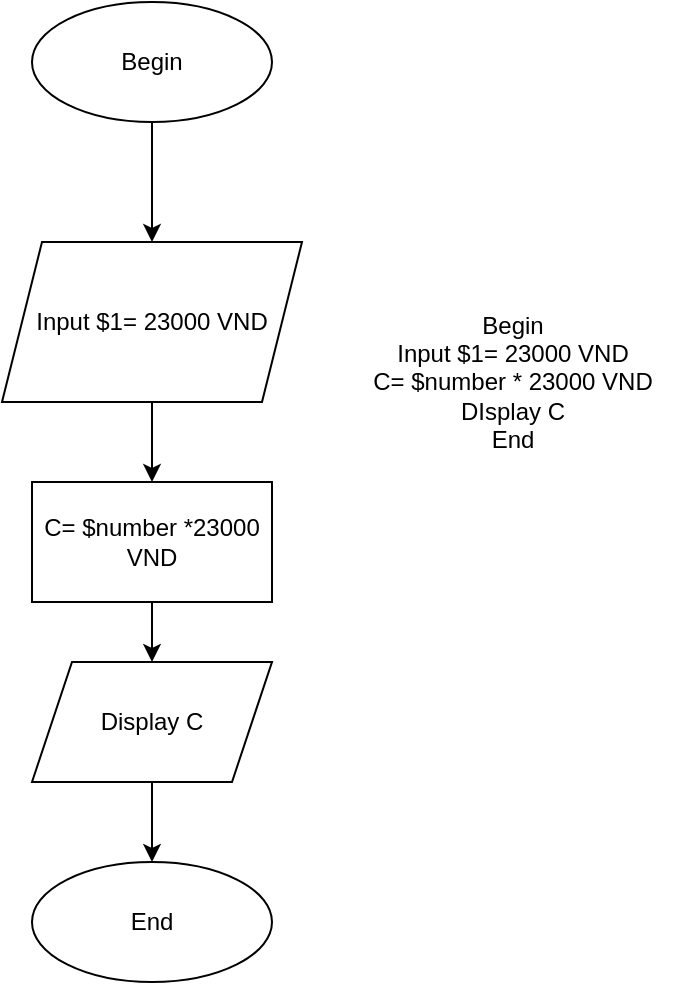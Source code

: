 <mxfile version="20.2.3" type="google"><diagram id="zxkvXwypukgChiO6blU-" name="Trang-1"><mxGraphModel dx="460" dy="750" grid="1" gridSize="10" guides="1" tooltips="1" connect="1" arrows="1" fold="1" page="1" pageScale="1" pageWidth="827" pageHeight="1169" math="0" shadow="0"><root><mxCell id="0"/><mxCell id="1" parent="0"/><mxCell id="Cv7elcpSNA-SBQouutKP-3" value="" style="edgeStyle=orthogonalEdgeStyle;rounded=0;orthogonalLoop=1;jettySize=auto;html=1;" edge="1" parent="1" source="Cv7elcpSNA-SBQouutKP-1" target="Cv7elcpSNA-SBQouutKP-2"><mxGeometry relative="1" as="geometry"/></mxCell><mxCell id="Cv7elcpSNA-SBQouutKP-1" value="Begin" style="ellipse;whiteSpace=wrap;html=1;" vertex="1" parent="1"><mxGeometry x="410" y="40" width="120" height="60" as="geometry"/></mxCell><mxCell id="Cv7elcpSNA-SBQouutKP-7" value="" style="edgeStyle=orthogonalEdgeStyle;rounded=0;orthogonalLoop=1;jettySize=auto;html=1;" edge="1" parent="1" source="Cv7elcpSNA-SBQouutKP-2" target="Cv7elcpSNA-SBQouutKP-6"><mxGeometry relative="1" as="geometry"/></mxCell><mxCell id="Cv7elcpSNA-SBQouutKP-2" value="Input $1= 23000 VND" style="shape=parallelogram;perimeter=parallelogramPerimeter;whiteSpace=wrap;html=1;fixedSize=1;" vertex="1" parent="1"><mxGeometry x="395" y="160" width="150" height="80" as="geometry"/></mxCell><mxCell id="Cv7elcpSNA-SBQouutKP-11" style="edgeStyle=orthogonalEdgeStyle;rounded=0;orthogonalLoop=1;jettySize=auto;html=1;exitX=0.5;exitY=1;exitDx=0;exitDy=0;" edge="1" parent="1" source="Cv7elcpSNA-SBQouutKP-6" target="Cv7elcpSNA-SBQouutKP-8"><mxGeometry relative="1" as="geometry"/></mxCell><mxCell id="Cv7elcpSNA-SBQouutKP-6" value="C= $number *23000 VND" style="whiteSpace=wrap;html=1;" vertex="1" parent="1"><mxGeometry x="410" y="280" width="120" height="60" as="geometry"/></mxCell><mxCell id="Cv7elcpSNA-SBQouutKP-10" value="" style="edgeStyle=orthogonalEdgeStyle;rounded=0;orthogonalLoop=1;jettySize=auto;html=1;" edge="1" parent="1" source="Cv7elcpSNA-SBQouutKP-8" target="Cv7elcpSNA-SBQouutKP-9"><mxGeometry relative="1" as="geometry"/></mxCell><mxCell id="Cv7elcpSNA-SBQouutKP-8" value="Display C" style="shape=parallelogram;perimeter=parallelogramPerimeter;whiteSpace=wrap;html=1;fixedSize=1;" vertex="1" parent="1"><mxGeometry x="410" y="370" width="120" height="60" as="geometry"/></mxCell><mxCell id="Cv7elcpSNA-SBQouutKP-9" value="End" style="ellipse;whiteSpace=wrap;html=1;" vertex="1" parent="1"><mxGeometry x="410" y="470" width="120" height="60" as="geometry"/></mxCell><mxCell id="Cv7elcpSNA-SBQouutKP-12" value="Begin&lt;br&gt;Input $1= 23000 VND&lt;br&gt;C= $number * 23000 VND&lt;br&gt;DIsplay C&lt;br&gt;End&lt;br&gt;" style="text;html=1;align=center;verticalAlign=middle;resizable=0;points=[];autosize=1;strokeColor=none;fillColor=none;" vertex="1" parent="1"><mxGeometry x="570" y="185" width="160" height="90" as="geometry"/></mxCell></root></mxGraphModel></diagram></mxfile>